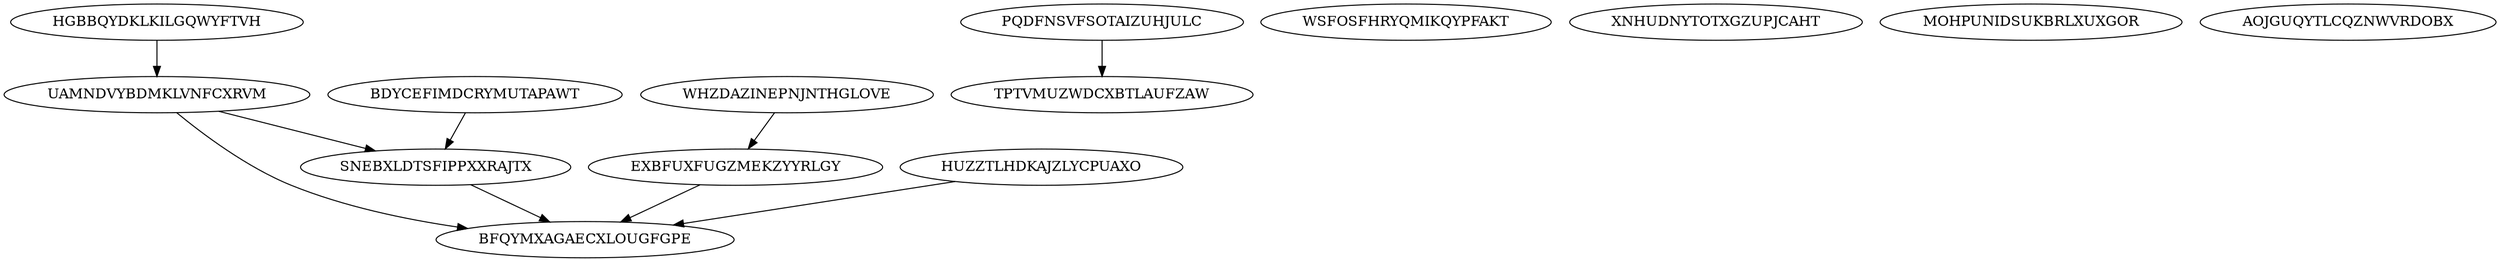 digraph N14M9 {
	HGBBQYDKLKILGQWYFTVH	[Weight=11];
	WHZDAZINEPNJNTHGLOVE	[Weight=13];
	EXBFUXFUGZMEKZYYRLGY	[Weight=20];
	PQDFNSVFSOTAIZUHJULC	[Weight=18];
	HUZZTLHDKAJZLYCPUAXO	[Weight=14];
	BDYCEFIMDCRYMUTAPAWT	[Weight=14];
	TPTVMUZWDCXBTLAUFZAW	[Weight=17];
	WSFOSFHRYQMIKQYPFAKT	[Weight=16];
	UAMNDVYBDMKLVNFCXRVM	[Weight=15];
	SNEBXLDTSFIPPXXRAJTX	[Weight=18];
	XNHUDNYTOTXGZUPJCAHT	[Weight=16];
	BFQYMXAGAECXLOUGFGPE	[Weight=16];
	MOHPUNIDSUKBRLXUXGOR	[Weight=15];
	AOJGUQYTLCQZNWVRDOBX	[Weight=11];
	PQDFNSVFSOTAIZUHJULC -> TPTVMUZWDCXBTLAUFZAW [Weight=13];
	UAMNDVYBDMKLVNFCXRVM -> BFQYMXAGAECXLOUGFGPE [Weight=19];
	SNEBXLDTSFIPPXXRAJTX -> BFQYMXAGAECXLOUGFGPE [Weight=13];
	HUZZTLHDKAJZLYCPUAXO -> BFQYMXAGAECXLOUGFGPE [Weight=13];
	HGBBQYDKLKILGQWYFTVH -> UAMNDVYBDMKLVNFCXRVM [Weight=20];
	UAMNDVYBDMKLVNFCXRVM -> SNEBXLDTSFIPPXXRAJTX [Weight=15];
	WHZDAZINEPNJNTHGLOVE -> EXBFUXFUGZMEKZYYRLGY [Weight=13];
	BDYCEFIMDCRYMUTAPAWT -> SNEBXLDTSFIPPXXRAJTX [Weight=11];
	EXBFUXFUGZMEKZYYRLGY -> BFQYMXAGAECXLOUGFGPE [Weight=16];
}

